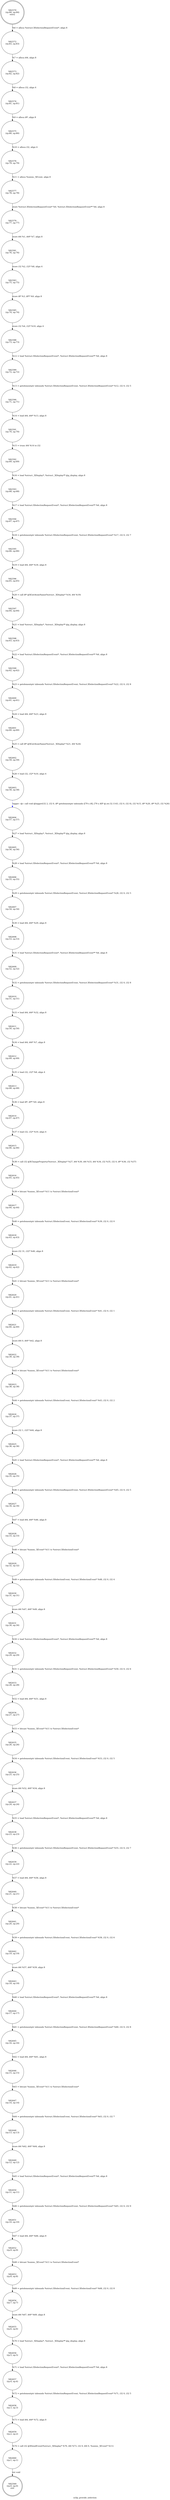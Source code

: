 digraph xclip_provide_selection {
label="xclip_provide_selection"
82569 [label="N82569\n(rp:0, ep:0)\nexit", shape="doublecircle"]
82570 [label="N82570\n(rp:84, ep:84)\nentry", shape="doublecircle"]
82570 -> 82572 [label="%6 = alloca %struct.XSelectionRequestEvent*, align 8"]
82572 [label="N82572\n(rp:83, ep:83)", shape="circle"]
82572 -> 82573 [label="%7 = alloca i64, align 8"]
82573 [label="N82573\n(rp:82, ep:82)", shape="circle"]
82573 -> 82574 [label="%8 = alloca i32, align 4"]
82574 [label="N82574\n(rp:81, ep:81)", shape="circle"]
82574 -> 82575 [label="%9 = alloca i8*, align 8"]
82575 [label="N82575\n(rp:80, ep:80)", shape="circle"]
82575 -> 82576 [label="%10 = alloca i32, align 4"]
82576 [label="N82576\n(rp:79, ep:79)", shape="circle"]
82576 -> 82577 [label="%11 = alloca %union._XEvent, align 8"]
82577 [label="N82577\n(rp:78, ep:78)", shape="circle"]
82577 -> 82579 [label="store %struct.XSelectionRequestEvent* %0, %struct.XSelectionRequestEvent** %6, align 8"]
82579 [label="N82579\n(rp:77, ep:77)", shape="circle"]
82579 -> 82581 [label="store i64 %1, i64* %7, align 8"]
82581 [label="N82581\n(rp:76, ep:76)", shape="circle"]
82581 -> 82583 [label="store i32 %2, i32* %8, align 4"]
82583 [label="N82583\n(rp:75, ep:75)", shape="circle"]
82583 -> 82585 [label="store i8* %3, i8** %9, align 8"]
82585 [label="N82585\n(rp:74, ep:74)", shape="circle"]
82585 -> 82588 [label="store i32 %4, i32* %10, align 4"]
82588 [label="N82588\n(rp:73, ep:73)", shape="circle"]
82588 -> 82589 [label="%12 = load %struct.XSelectionRequestEvent*, %struct.XSelectionRequestEvent** %6, align 8"]
82589 [label="N82589\n(rp:72, ep:72)", shape="circle"]
82589 -> 82590 [label="%13 = getelementptr inbounds %struct.XSelectionRequestEvent, %struct.XSelectionRequestEvent* %12, i32 0, i32 5"]
82590 [label="N82590\n(rp:71, ep:71)", shape="circle"]
82590 -> 82591 [label="%14 = load i64, i64* %13, align 8"]
82591 [label="N82591\n(rp:70, ep:70)", shape="circle"]
82591 -> 82592 [label="%15 = trunc i64 %14 to i32"]
82592 [label="N82592\n(rp:69, ep:69)", shape="circle"]
82592 -> 82593 [label="%16 = load %struct._XDisplay*, %struct._XDisplay** @g_display, align 8"]
82593 [label="N82593\n(rp:68, ep:68)", shape="circle"]
82593 -> 82594 [label="%17 = load %struct.XSelectionRequestEvent*, %struct.XSelectionRequestEvent** %6, align 8"]
82594 [label="N82594\n(rp:67, ep:67)", shape="circle"]
82594 -> 82595 [label="%18 = getelementptr inbounds %struct.XSelectionRequestEvent, %struct.XSelectionRequestEvent* %17, i32 0, i32 7"]
82595 [label="N82595\n(rp:66, ep:66)", shape="circle"]
82595 -> 82596 [label="%19 = load i64, i64* %18, align 8"]
82596 [label="N82596\n(rp:65, ep:65)", shape="circle"]
82596 -> 82597 [label="%20 = call i8* @XGetAtomName(%struct._XDisplay* %16, i64 %19)"]
82597 [label="N82597\n(rp:64, ep:64)", shape="circle"]
82597 -> 82598 [label="%21 = load %struct._XDisplay*, %struct._XDisplay** @g_display, align 8"]
82598 [label="N82598\n(rp:63, ep:63)", shape="circle"]
82598 -> 82599 [label="%22 = load %struct.XSelectionRequestEvent*, %struct.XSelectionRequestEvent** %6, align 8"]
82599 [label="N82599\n(rp:62, ep:62)", shape="circle"]
82599 -> 82600 [label="%23 = getelementptr inbounds %struct.XSelectionRequestEvent, %struct.XSelectionRequestEvent* %22, i32 0, i32 8"]
82600 [label="N82600\n(rp:61, ep:61)", shape="circle"]
82600 -> 82601 [label="%24 = load i64, i64* %23, align 8"]
82601 [label="N82601\n(rp:60, ep:60)", shape="circle"]
82601 -> 82602 [label="%25 = call i8* @XGetAtomName(%struct._XDisplay* %21, i64 %24)"]
82602 [label="N82602\n(rp:59, ep:59)", shape="circle"]
82602 -> 82603 [label="%26 = load i32, i32* %10, align 4"]
82603 [label="N82603\n(rp:58, ep:58)", shape="circle"]
82603 -> 82604 [label="logger --@-- call void @logger(i32 2, i32 0, i8* getelementptr inbounds ([79 x i8], [79 x i8]* @.str.32.1143, i32 0, i32 0), i32 %15, i8* %20, i8* %25, i32 %26)", style="dashed", color="blue"]
82604 [label="N82604\n(rp:57, ep:57)", shape="circle"]
82604 -> 82605 [label="%27 = load %struct._XDisplay*, %struct._XDisplay** @g_display, align 8"]
82605 [label="N82605\n(rp:56, ep:56)", shape="circle"]
82605 -> 82606 [label="%28 = load %struct.XSelectionRequestEvent*, %struct.XSelectionRequestEvent** %6, align 8"]
82606 [label="N82606\n(rp:55, ep:55)", shape="circle"]
82606 -> 82607 [label="%29 = getelementptr inbounds %struct.XSelectionRequestEvent, %struct.XSelectionRequestEvent* %28, i32 0, i32 5"]
82607 [label="N82607\n(rp:54, ep:54)", shape="circle"]
82607 -> 82608 [label="%30 = load i64, i64* %29, align 8"]
82608 [label="N82608\n(rp:53, ep:53)", shape="circle"]
82608 -> 82609 [label="%31 = load %struct.XSelectionRequestEvent*, %struct.XSelectionRequestEvent** %6, align 8"]
82609 [label="N82609\n(rp:52, ep:52)", shape="circle"]
82609 -> 82610 [label="%32 = getelementptr inbounds %struct.XSelectionRequestEvent, %struct.XSelectionRequestEvent* %31, i32 0, i32 8"]
82610 [label="N82610\n(rp:51, ep:51)", shape="circle"]
82610 -> 82611 [label="%33 = load i64, i64* %32, align 8"]
82611 [label="N82611\n(rp:50, ep:50)", shape="circle"]
82611 -> 82612 [label="%34 = load i64, i64* %7, align 8"]
82612 [label="N82612\n(rp:49, ep:49)", shape="circle"]
82612 -> 82613 [label="%35 = load i32, i32* %8, align 4"]
82613 [label="N82613\n(rp:48, ep:48)", shape="circle"]
82613 -> 82614 [label="%36 = load i8*, i8** %9, align 8"]
82614 [label="N82614\n(rp:47, ep:47)", shape="circle"]
82614 -> 82615 [label="%37 = load i32, i32* %10, align 4"]
82615 [label="N82615\n(rp:46, ep:46)", shape="circle"]
82615 -> 82616 [label="%38 = call i32 @XChangeProperty(%struct._XDisplay* %27, i64 %30, i64 %33, i64 %34, i32 %35, i32 0, i8* %36, i32 %37)"]
82616 [label="N82616\n(rp:45, ep:45)", shape="circle"]
82616 -> 82617 [label="%39 = bitcast %union._XEvent* %11 to %struct.XSelectionEvent*"]
82617 [label="N82617\n(rp:44, ep:44)", shape="circle"]
82617 -> 82618 [label="%40 = getelementptr inbounds %struct.XSelectionEvent, %struct.XSelectionEvent* %39, i32 0, i32 0"]
82618 [label="N82618\n(rp:43, ep:43)", shape="circle"]
82618 -> 82619 [label="store i32 31, i32* %40, align 8"]
82619 [label="N82619\n(rp:42, ep:42)", shape="circle"]
82619 -> 82620 [label="%41 = bitcast %union._XEvent* %11 to %struct.XSelectionEvent*"]
82620 [label="N82620\n(rp:41, ep:41)", shape="circle"]
82620 -> 82621 [label="%42 = getelementptr inbounds %struct.XSelectionEvent, %struct.XSelectionEvent* %41, i32 0, i32 1"]
82621 [label="N82621\n(rp:40, ep:40)", shape="circle"]
82621 -> 82622 [label="store i64 0, i64* %42, align 8"]
82622 [label="N82622\n(rp:39, ep:39)", shape="circle"]
82622 -> 82623 [label="%43 = bitcast %union._XEvent* %11 to %struct.XSelectionEvent*"]
82623 [label="N82623\n(rp:38, ep:38)", shape="circle"]
82623 -> 82624 [label="%44 = getelementptr inbounds %struct.XSelectionEvent, %struct.XSelectionEvent* %43, i32 0, i32 2"]
82624 [label="N82624\n(rp:37, ep:37)", shape="circle"]
82624 -> 82625 [label="store i32 1, i32* %44, align 8"]
82625 [label="N82625\n(rp:36, ep:36)", shape="circle"]
82625 -> 82626 [label="%45 = load %struct.XSelectionRequestEvent*, %struct.XSelectionRequestEvent** %6, align 8"]
82626 [label="N82626\n(rp:35, ep:35)", shape="circle"]
82626 -> 82627 [label="%46 = getelementptr inbounds %struct.XSelectionRequestEvent, %struct.XSelectionRequestEvent* %45, i32 0, i32 5"]
82627 [label="N82627\n(rp:34, ep:34)", shape="circle"]
82627 -> 82628 [label="%47 = load i64, i64* %46, align 8"]
82628 [label="N82628\n(rp:33, ep:33)", shape="circle"]
82628 -> 82629 [label="%48 = bitcast %union._XEvent* %11 to %struct.XSelectionEvent*"]
82629 [label="N82629\n(rp:32, ep:32)", shape="circle"]
82629 -> 82630 [label="%49 = getelementptr inbounds %struct.XSelectionEvent, %struct.XSelectionEvent* %48, i32 0, i32 4"]
82630 [label="N82630\n(rp:31, ep:31)", shape="circle"]
82630 -> 82631 [label="store i64 %47, i64* %49, align 8"]
82631 [label="N82631\n(rp:30, ep:30)", shape="circle"]
82631 -> 82632 [label="%50 = load %struct.XSelectionRequestEvent*, %struct.XSelectionRequestEvent** %6, align 8"]
82632 [label="N82632\n(rp:29, ep:29)", shape="circle"]
82632 -> 82633 [label="%51 = getelementptr inbounds %struct.XSelectionRequestEvent, %struct.XSelectionRequestEvent* %50, i32 0, i32 6"]
82633 [label="N82633\n(rp:28, ep:28)", shape="circle"]
82633 -> 82634 [label="%52 = load i64, i64* %51, align 8"]
82634 [label="N82634\n(rp:27, ep:27)", shape="circle"]
82634 -> 82635 [label="%53 = bitcast %union._XEvent* %11 to %struct.XSelectionEvent*"]
82635 [label="N82635\n(rp:26, ep:26)", shape="circle"]
82635 -> 82636 [label="%54 = getelementptr inbounds %struct.XSelectionEvent, %struct.XSelectionEvent* %53, i32 0, i32 5"]
82636 [label="N82636\n(rp:25, ep:25)", shape="circle"]
82636 -> 82637 [label="store i64 %52, i64* %54, align 8"]
82637 [label="N82637\n(rp:24, ep:24)", shape="circle"]
82637 -> 82638 [label="%55 = load %struct.XSelectionRequestEvent*, %struct.XSelectionRequestEvent** %6, align 8"]
82638 [label="N82638\n(rp:23, ep:23)", shape="circle"]
82638 -> 82639 [label="%56 = getelementptr inbounds %struct.XSelectionRequestEvent, %struct.XSelectionRequestEvent* %55, i32 0, i32 7"]
82639 [label="N82639\n(rp:22, ep:22)", shape="circle"]
82639 -> 82640 [label="%57 = load i64, i64* %56, align 8"]
82640 [label="N82640\n(rp:21, ep:21)", shape="circle"]
82640 -> 82641 [label="%58 = bitcast %union._XEvent* %11 to %struct.XSelectionEvent*"]
82641 [label="N82641\n(rp:20, ep:20)", shape="circle"]
82641 -> 82642 [label="%59 = getelementptr inbounds %struct.XSelectionEvent, %struct.XSelectionEvent* %58, i32 0, i32 6"]
82642 [label="N82642\n(rp:19, ep:19)", shape="circle"]
82642 -> 82643 [label="store i64 %57, i64* %59, align 8"]
82643 [label="N82643\n(rp:18, ep:18)", shape="circle"]
82643 -> 82644 [label="%60 = load %struct.XSelectionRequestEvent*, %struct.XSelectionRequestEvent** %6, align 8"]
82644 [label="N82644\n(rp:17, ep:17)", shape="circle"]
82644 -> 82645 [label="%61 = getelementptr inbounds %struct.XSelectionRequestEvent, %struct.XSelectionRequestEvent* %60, i32 0, i32 8"]
82645 [label="N82645\n(rp:16, ep:16)", shape="circle"]
82645 -> 82646 [label="%62 = load i64, i64* %61, align 8"]
82646 [label="N82646\n(rp:15, ep:15)", shape="circle"]
82646 -> 82647 [label="%63 = bitcast %union._XEvent* %11 to %struct.XSelectionEvent*"]
82647 [label="N82647\n(rp:14, ep:14)", shape="circle"]
82647 -> 82648 [label="%64 = getelementptr inbounds %struct.XSelectionEvent, %struct.XSelectionEvent* %63, i32 0, i32 7"]
82648 [label="N82648\n(rp:13, ep:13)", shape="circle"]
82648 -> 82649 [label="store i64 %62, i64* %64, align 8"]
82649 [label="N82649\n(rp:12, ep:12)", shape="circle"]
82649 -> 82650 [label="%65 = load %struct.XSelectionRequestEvent*, %struct.XSelectionRequestEvent** %6, align 8"]
82650 [label="N82650\n(rp:11, ep:11)", shape="circle"]
82650 -> 82651 [label="%66 = getelementptr inbounds %struct.XSelectionRequestEvent, %struct.XSelectionRequestEvent* %65, i32 0, i32 9"]
82651 [label="N82651\n(rp:10, ep:10)", shape="circle"]
82651 -> 82652 [label="%67 = load i64, i64* %66, align 8"]
82652 [label="N82652\n(rp:9, ep:9)", shape="circle"]
82652 -> 82653 [label="%68 = bitcast %union._XEvent* %11 to %struct.XSelectionEvent*"]
82653 [label="N82653\n(rp:8, ep:8)", shape="circle"]
82653 -> 82654 [label="%69 = getelementptr inbounds %struct.XSelectionEvent, %struct.XSelectionEvent* %68, i32 0, i32 8"]
82654 [label="N82654\n(rp:7, ep:7)", shape="circle"]
82654 -> 82655 [label="store i64 %67, i64* %69, align 8"]
82655 [label="N82655\n(rp:6, ep:6)", shape="circle"]
82655 -> 82656 [label="%70 = load %struct._XDisplay*, %struct._XDisplay** @g_display, align 8"]
82656 [label="N82656\n(rp:5, ep:5)", shape="circle"]
82656 -> 82657 [label="%71 = load %struct.XSelectionRequestEvent*, %struct.XSelectionRequestEvent** %6, align 8"]
82657 [label="N82657\n(rp:4, ep:4)", shape="circle"]
82657 -> 82658 [label="%72 = getelementptr inbounds %struct.XSelectionRequestEvent, %struct.XSelectionRequestEvent* %71, i32 0, i32 5"]
82658 [label="N82658\n(rp:3, ep:3)", shape="circle"]
82658 -> 82659 [label="%73 = load i64, i64* %72, align 8"]
82659 [label="N82659\n(rp:2, ep:2)", shape="circle"]
82659 -> 82660 [label="%74 = call i32 @XSendEvent(%struct._XDisplay* %70, i64 %73, i32 0, i64 0, %union._XEvent* %11)"]
82660 [label="N82660\n(rp:1, ep:1)", shape="circle"]
82660 -> 82569 [label="ret void"]
}

